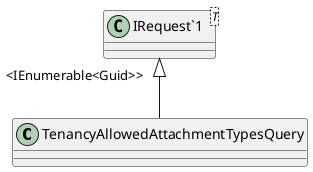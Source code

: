 @startuml
class TenancyAllowedAttachmentTypesQuery {
}
class "IRequest`1"<T> {
}
"IRequest`1" "<IEnumerable<Guid>>" <|-- TenancyAllowedAttachmentTypesQuery
@enduml
